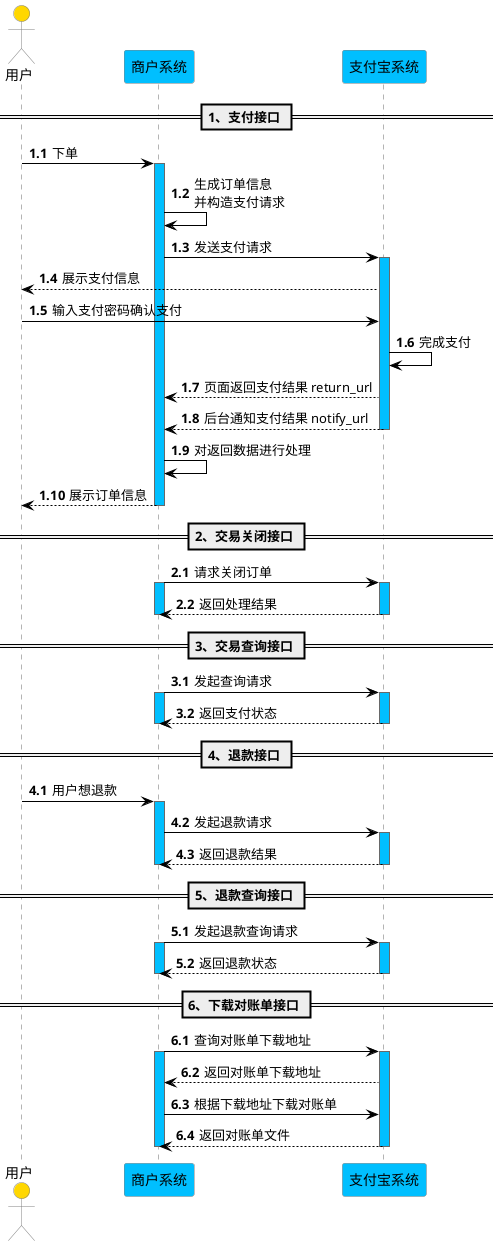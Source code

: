 @startuml

skinparam defaultFontName FangSong
skinparam sequence {
    ActorBackgroundColor Gold
    ActorBorderColor Gray

    ParticipantBackgroundColor DeepSkyBlue
    ParticipantBorderColor Gray

    ArrowColor Black
    ArrowFontColor Black

    LifeLineBorderColor DimGray
    LifeLineBackgroundColor DeepSkyBlue
}

actor 用户
participant 商户系统
participant 支付宝系统

== 1、支付接口 ==
autonumber 1.1
用户 -> 商户系统: 下单
activate 商户系统
商户系统 -> 商户系统: 生成订单信息\n并构造支付请求
商户系统 -> 支付宝系统: 发送支付请求
activate 支付宝系统
支付宝系统 --> 用户: 展示支付信息
用户 -> 支付宝系统: 输入支付密码确认支付
支付宝系统 -> 支付宝系统: 完成支付
支付宝系统 --> 商户系统: 页面返回支付结果 return_url
支付宝系统 --> 商户系统: 后台通知支付结果 notify_url
deactivate 支付宝系统
商户系统 -> 商户系统: 对返回数据进行处理
商户系统 --> 用户: 展示订单信息
deactivate 商户系统

== 2、交易关闭接口 ==
autonumber 2.1
商户系统 -> 支付宝系统: 请求关闭订单
activate 商户系统
activate 支付宝系统
支付宝系统 --> 商户系统: 返回处理结果
deactivate 支付宝系统
deactivate 商户系统

== 3、交易查询接口 ==
autonumber 3.1
商户系统 -> 支付宝系统: 发起查询请求
activate 商户系统
activate 支付宝系统
支付宝系统 --> 商户系统: 返回支付状态
deactivate 支付宝系统
deactivate 商户系统

== 4、退款接口 ==
autonumber 4.1
用户 -> 商户系统: 用户想退款
activate 商户系统
商户系统 -> 支付宝系统: 发起退款请求
activate 支付宝系统
支付宝系统 --> 商户系统: 返回退款结果
deactivate 支付宝系统
deactivate 商户系统

== 5、退款查询接口 ==
autonumber 5.1
商户系统 -> 支付宝系统: 发起退款查询请求
activate 商户系统
activate 支付宝系统
支付宝系统 --> 商户系统: 返回退款状态
deactivate 支付宝系统
deactivate 商户系统

== 6、下载对账单接口 ==
autonumber 6.1
商户系统 -> 支付宝系统: 查询对账单下载地址
activate 商户系统
activate 支付宝系统
支付宝系统 --> 商户系统: 返回对账单下载地址
商户系统 -> 支付宝系统: 根据下载地址下载对账单
支付宝系统 --> 商户系统: 返回对账单文件
deactivate 支付宝系统
deactivate 商户系统
@enduml